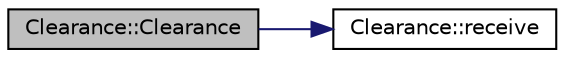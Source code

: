 digraph "Clearance::Clearance"
{
 // LATEX_PDF_SIZE
  edge [fontname="Helvetica",fontsize="10",labelfontname="Helvetica",labelfontsize="10"];
  node [fontname="Helvetica",fontsize="10",shape=record];
  rankdir="LR";
  Node1 [label="Clearance::Clearance",height=0.2,width=0.4,color="black", fillcolor="grey75", style="filled", fontcolor="black",tooltip=" "];
  Node1 -> Node2 [color="midnightblue",fontsize="10",style="solid",fontname="Helvetica"];
  Node2 [label="Clearance::receive",height=0.2,width=0.4,color="black", fillcolor="white", style="filled",URL="$classClearance.html#a304a7d83dcd5e48ecb3877e3cf26a0f6",tooltip=" "];
}
